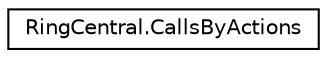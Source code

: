 digraph "Graphical Class Hierarchy"
{
 // LATEX_PDF_SIZE
  edge [fontname="Helvetica",fontsize="10",labelfontname="Helvetica",labelfontsize="10"];
  node [fontname="Helvetica",fontsize="10",shape=record];
  rankdir="LR";
  Node0 [label="RingCentral.CallsByActions",height=0.2,width=0.4,color="black", fillcolor="white", style="filled",URL="$classRingCentral_1_1CallsByActions.html",tooltip="Data for calls with breakdown by action (HoldOff, HoldOn, ParkOn, ParkOff, BlindTransfer,..."];
}
